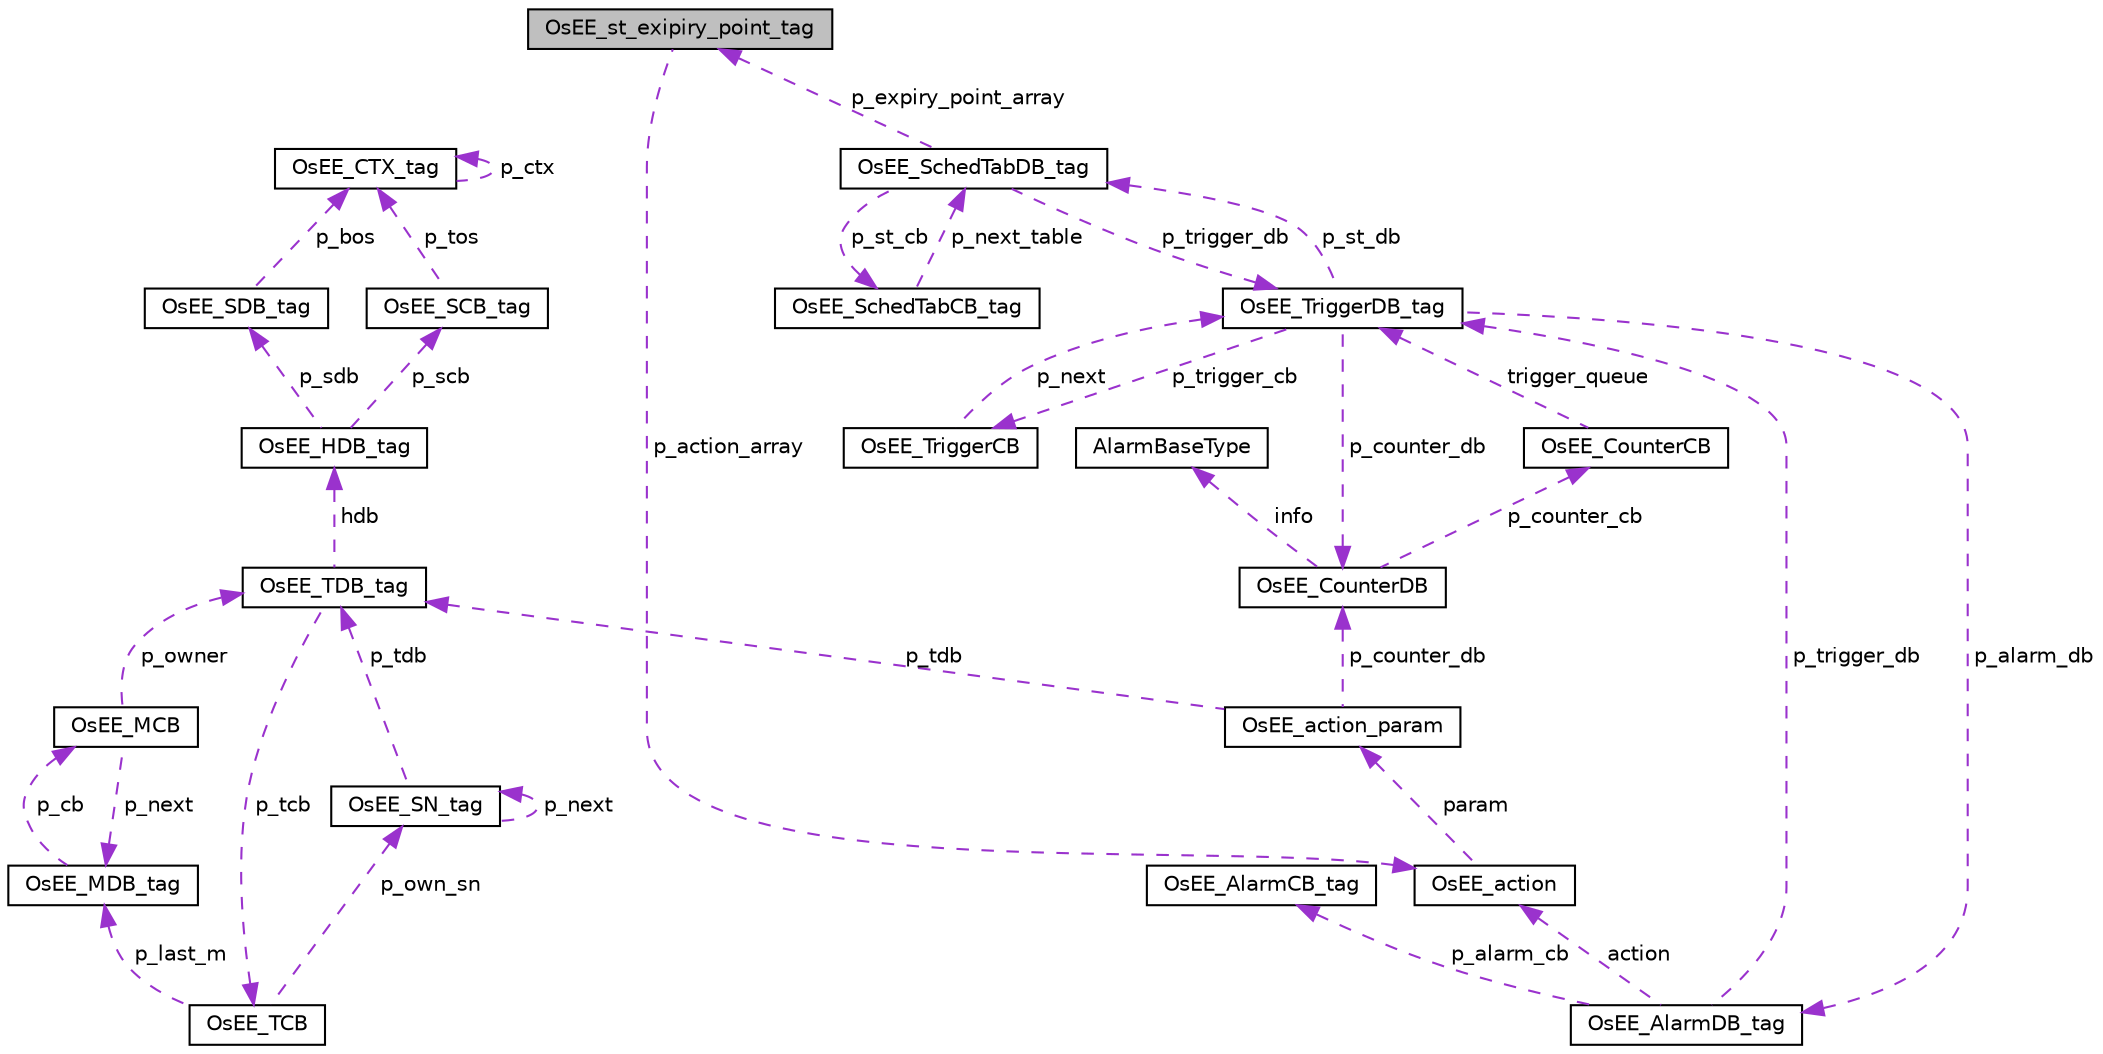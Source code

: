 digraph "OsEE_st_exipiry_point_tag"
{
 // LATEX_PDF_SIZE
  edge [fontname="Helvetica",fontsize="10",labelfontname="Helvetica",labelfontsize="10"];
  node [fontname="Helvetica",fontsize="10",shape=record];
  Node1 [label="OsEE_st_exipiry_point_tag",height=0.2,width=0.4,color="black", fillcolor="grey75", style="filled", fontcolor="black",tooltip="Structures that hold the information related to an expiry point."];
  Node2 -> Node1 [dir="back",color="darkorchid3",fontsize="10",style="dashed",label=" p_action_array" ,fontname="Helvetica"];
  Node2 [label="OsEE_action",height=0.2,width=0.4,color="black", fillcolor="white", style="filled",URL="$structOsEE__action.html",tooltip="Notification data structure for Alarms and Schedule Tables."];
  Node3 -> Node2 [dir="back",color="darkorchid3",fontsize="10",style="dashed",label=" param" ,fontname="Helvetica"];
  Node3 [label="OsEE_action_param",height=0.2,width=0.4,color="black", fillcolor="white", style="filled",URL="$structOsEE__action__param.html",tooltip="Parameters of an Alarm/Schedule Table expiration (function callback, task, event mask,..."];
  Node4 -> Node3 [dir="back",color="darkorchid3",fontsize="10",style="dashed",label=" p_tdb" ,fontname="Helvetica"];
  Node4 [label="OsEE_TDB_tag",height=0.2,width=0.4,color="black", fillcolor="white", style="filled",URL="$structOsEE__TDB__tag.html",tooltip="The Task Descriptor Block."];
  Node5 -> Node4 [dir="back",color="darkorchid3",fontsize="10",style="dashed",label=" p_tcb" ,fontname="Helvetica"];
  Node5 [label="OsEE_TCB",height=0.2,width=0.4,color="black", fillcolor="white", style="filled",URL="$structOsEE__TCB.html",tooltip="The Task Control Block."];
  Node6 -> Node5 [dir="back",color="darkorchid3",fontsize="10",style="dashed",label=" p_own_sn" ,fontname="Helvetica"];
  Node6 [label="OsEE_SN_tag",height=0.2,width=0.4,color="black", fillcolor="white", style="filled",URL="$structOsEE__SN__tag.html",tooltip="Scheduler node data structure."];
  Node6 -> Node6 [dir="back",color="darkorchid3",fontsize="10",style="dashed",label=" p_next" ,fontname="Helvetica"];
  Node4 -> Node6 [dir="back",color="darkorchid3",fontsize="10",style="dashed",label=" p_tdb" ,fontname="Helvetica"];
  Node7 -> Node5 [dir="back",color="darkorchid3",fontsize="10",style="dashed",label=" p_last_m" ,fontname="Helvetica"];
  Node7 [label="OsEE_MDB_tag",height=0.2,width=0.4,color="black", fillcolor="white", style="filled",URL="$structOsEE__MDB__tag.html",tooltip="Mutual exclusion descriptor block."];
  Node8 -> Node7 [dir="back",color="darkorchid3",fontsize="10",style="dashed",label=" p_cb" ,fontname="Helvetica"];
  Node8 [label="OsEE_MCB",height=0.2,width=0.4,color="black", fillcolor="white", style="filled",URL="$structOsEE__MCB.html",tooltip="Mutual exclusion control block."];
  Node4 -> Node8 [dir="back",color="darkorchid3",fontsize="10",style="dashed",label=" p_owner" ,fontname="Helvetica"];
  Node7 -> Node8 [dir="back",color="darkorchid3",fontsize="10",style="dashed",label=" p_next" ,fontname="Helvetica"];
  Node9 -> Node4 [dir="back",color="darkorchid3",fontsize="10",style="dashed",label=" hdb" ,fontname="Helvetica"];
  Node9 [label="OsEE_HDB_tag",height=0.2,width=0.4,color="black", fillcolor="white", style="filled",URL="$structOsEE__HDB__tag.html",tooltip=" "];
  Node10 -> Node9 [dir="back",color="darkorchid3",fontsize="10",style="dashed",label=" p_scb" ,fontname="Helvetica"];
  Node10 [label="OsEE_SCB_tag",height=0.2,width=0.4,color="black", fillcolor="white", style="filled",URL="$structOsEE__SCB__tag.html",tooltip=" "];
  Node11 -> Node10 [dir="back",color="darkorchid3",fontsize="10",style="dashed",label=" p_tos" ,fontname="Helvetica"];
  Node11 [label="OsEE_CTX_tag",height=0.2,width=0.4,color="black", fillcolor="white", style="filled",URL="$structOsEE__CTX__tag.html",tooltip=" "];
  Node11 -> Node11 [dir="back",color="darkorchid3",fontsize="10",style="dashed",label=" p_ctx" ,fontname="Helvetica"];
  Node12 -> Node9 [dir="back",color="darkorchid3",fontsize="10",style="dashed",label=" p_sdb" ,fontname="Helvetica"];
  Node12 [label="OsEE_SDB_tag",height=0.2,width=0.4,color="black", fillcolor="white", style="filled",URL="$structOsEE__SDB__tag.html",tooltip=" "];
  Node11 -> Node12 [dir="back",color="darkorchid3",fontsize="10",style="dashed",label=" p_bos" ,fontname="Helvetica"];
  Node13 -> Node3 [dir="back",color="darkorchid3",fontsize="10",style="dashed",label=" p_counter_db" ,fontname="Helvetica"];
  Node13 [label="OsEE_CounterDB",height=0.2,width=0.4,color="black", fillcolor="white", style="filled",URL="$structOsEE__CounterDB.html",tooltip="Counter descriptor block."];
  Node14 -> Node13 [dir="back",color="darkorchid3",fontsize="10",style="dashed",label=" info" ,fontname="Helvetica"];
  Node14 [label="AlarmBaseType",height=0.2,width=0.4,color="black", fillcolor="white", style="filled",URL="$structAlarmBaseType.html",tooltip="The AlarmBaseType stores information about a counter."];
  Node15 -> Node13 [dir="back",color="darkorchid3",fontsize="10",style="dashed",label=" p_counter_cb" ,fontname="Helvetica"];
  Node15 [label="OsEE_CounterCB",height=0.2,width=0.4,color="black", fillcolor="white", style="filled",URL="$structOsEE__CounterCB.html",tooltip="Counter Control Block."];
  Node16 -> Node15 [dir="back",color="darkorchid3",fontsize="10",style="dashed",label=" trigger_queue" ,fontname="Helvetica"];
  Node16 [label="OsEE_TriggerDB_tag",height=0.2,width=0.4,color="black", fillcolor="white", style="filled",URL="$structOsEE__TriggerDB__tag.html",tooltip="Trigger Descriptor Block is the elemnt containing the information of Alarms and Schedule Tables."];
  Node17 -> Node16 [dir="back",color="darkorchid3",fontsize="10",style="dashed",label=" p_trigger_cb" ,fontname="Helvetica"];
  Node17 [label="OsEE_TriggerCB",height=0.2,width=0.4,color="black", fillcolor="white", style="filled",URL="$structOsEE__TriggerCB.html",tooltip="The Trigger Countrol Block is the element in the trigger queue that records when the next trigger is ..."];
  Node16 -> Node17 [dir="back",color="darkorchid3",fontsize="10",style="dashed",label=" p_next" ,fontname="Helvetica"];
  Node18 -> Node16 [dir="back",color="darkorchid3",fontsize="10",style="dashed",label=" p_st_db" ,fontname="Helvetica"];
  Node18 [label="OsEE_SchedTabDB_tag",height=0.2,width=0.4,color="black", fillcolor="white", style="filled",URL="$structOsEE__SchedTabDB__tag.html",tooltip="This is the data structure used to describe the constant part of a schedule table."];
  Node16 -> Node18 [dir="back",color="darkorchid3",fontsize="10",style="dashed",label=" p_trigger_db" ,fontname="Helvetica"];
  Node19 -> Node18 [dir="back",color="darkorchid3",fontsize="10",style="dashed",label=" p_st_cb" ,fontname="Helvetica"];
  Node19 [label="OsEE_SchedTabCB_tag",height=0.2,width=0.4,color="black", fillcolor="white", style="filled",URL="$structOsEE__SchedTabCB__tag.html",tooltip="Data structure to store RAM informations needed by schedule tables."];
  Node18 -> Node19 [dir="back",color="darkorchid3",fontsize="10",style="dashed",label=" p_next_table" ,fontname="Helvetica"];
  Node1 -> Node18 [dir="back",color="darkorchid3",fontsize="10",style="dashed",label=" p_expiry_point_array" ,fontname="Helvetica"];
  Node20 -> Node16 [dir="back",color="darkorchid3",fontsize="10",style="dashed",label=" p_alarm_db" ,fontname="Helvetica"];
  Node20 [label="OsEE_AlarmDB_tag",height=0.2,width=0.4,color="black", fillcolor="white", style="filled",URL="$structOsEE__AlarmDB__tag.html",tooltip="Alarm descriptor block."];
  Node16 -> Node20 [dir="back",color="darkorchid3",fontsize="10",style="dashed",label=" p_trigger_db" ,fontname="Helvetica"];
  Node2 -> Node20 [dir="back",color="darkorchid3",fontsize="10",style="dashed",label=" action" ,fontname="Helvetica"];
  Node21 -> Node20 [dir="back",color="darkorchid3",fontsize="10",style="dashed",label=" p_alarm_cb" ,fontname="Helvetica"];
  Node21 [label="OsEE_AlarmCB_tag",height=0.2,width=0.4,color="black", fillcolor="white", style="filled",URL="$structOsEE__AlarmCB__tag.html",tooltip="Alarm Control Block."];
  Node13 -> Node16 [dir="back",color="darkorchid3",fontsize="10",style="dashed",label=" p_counter_db" ,fontname="Helvetica"];
}
